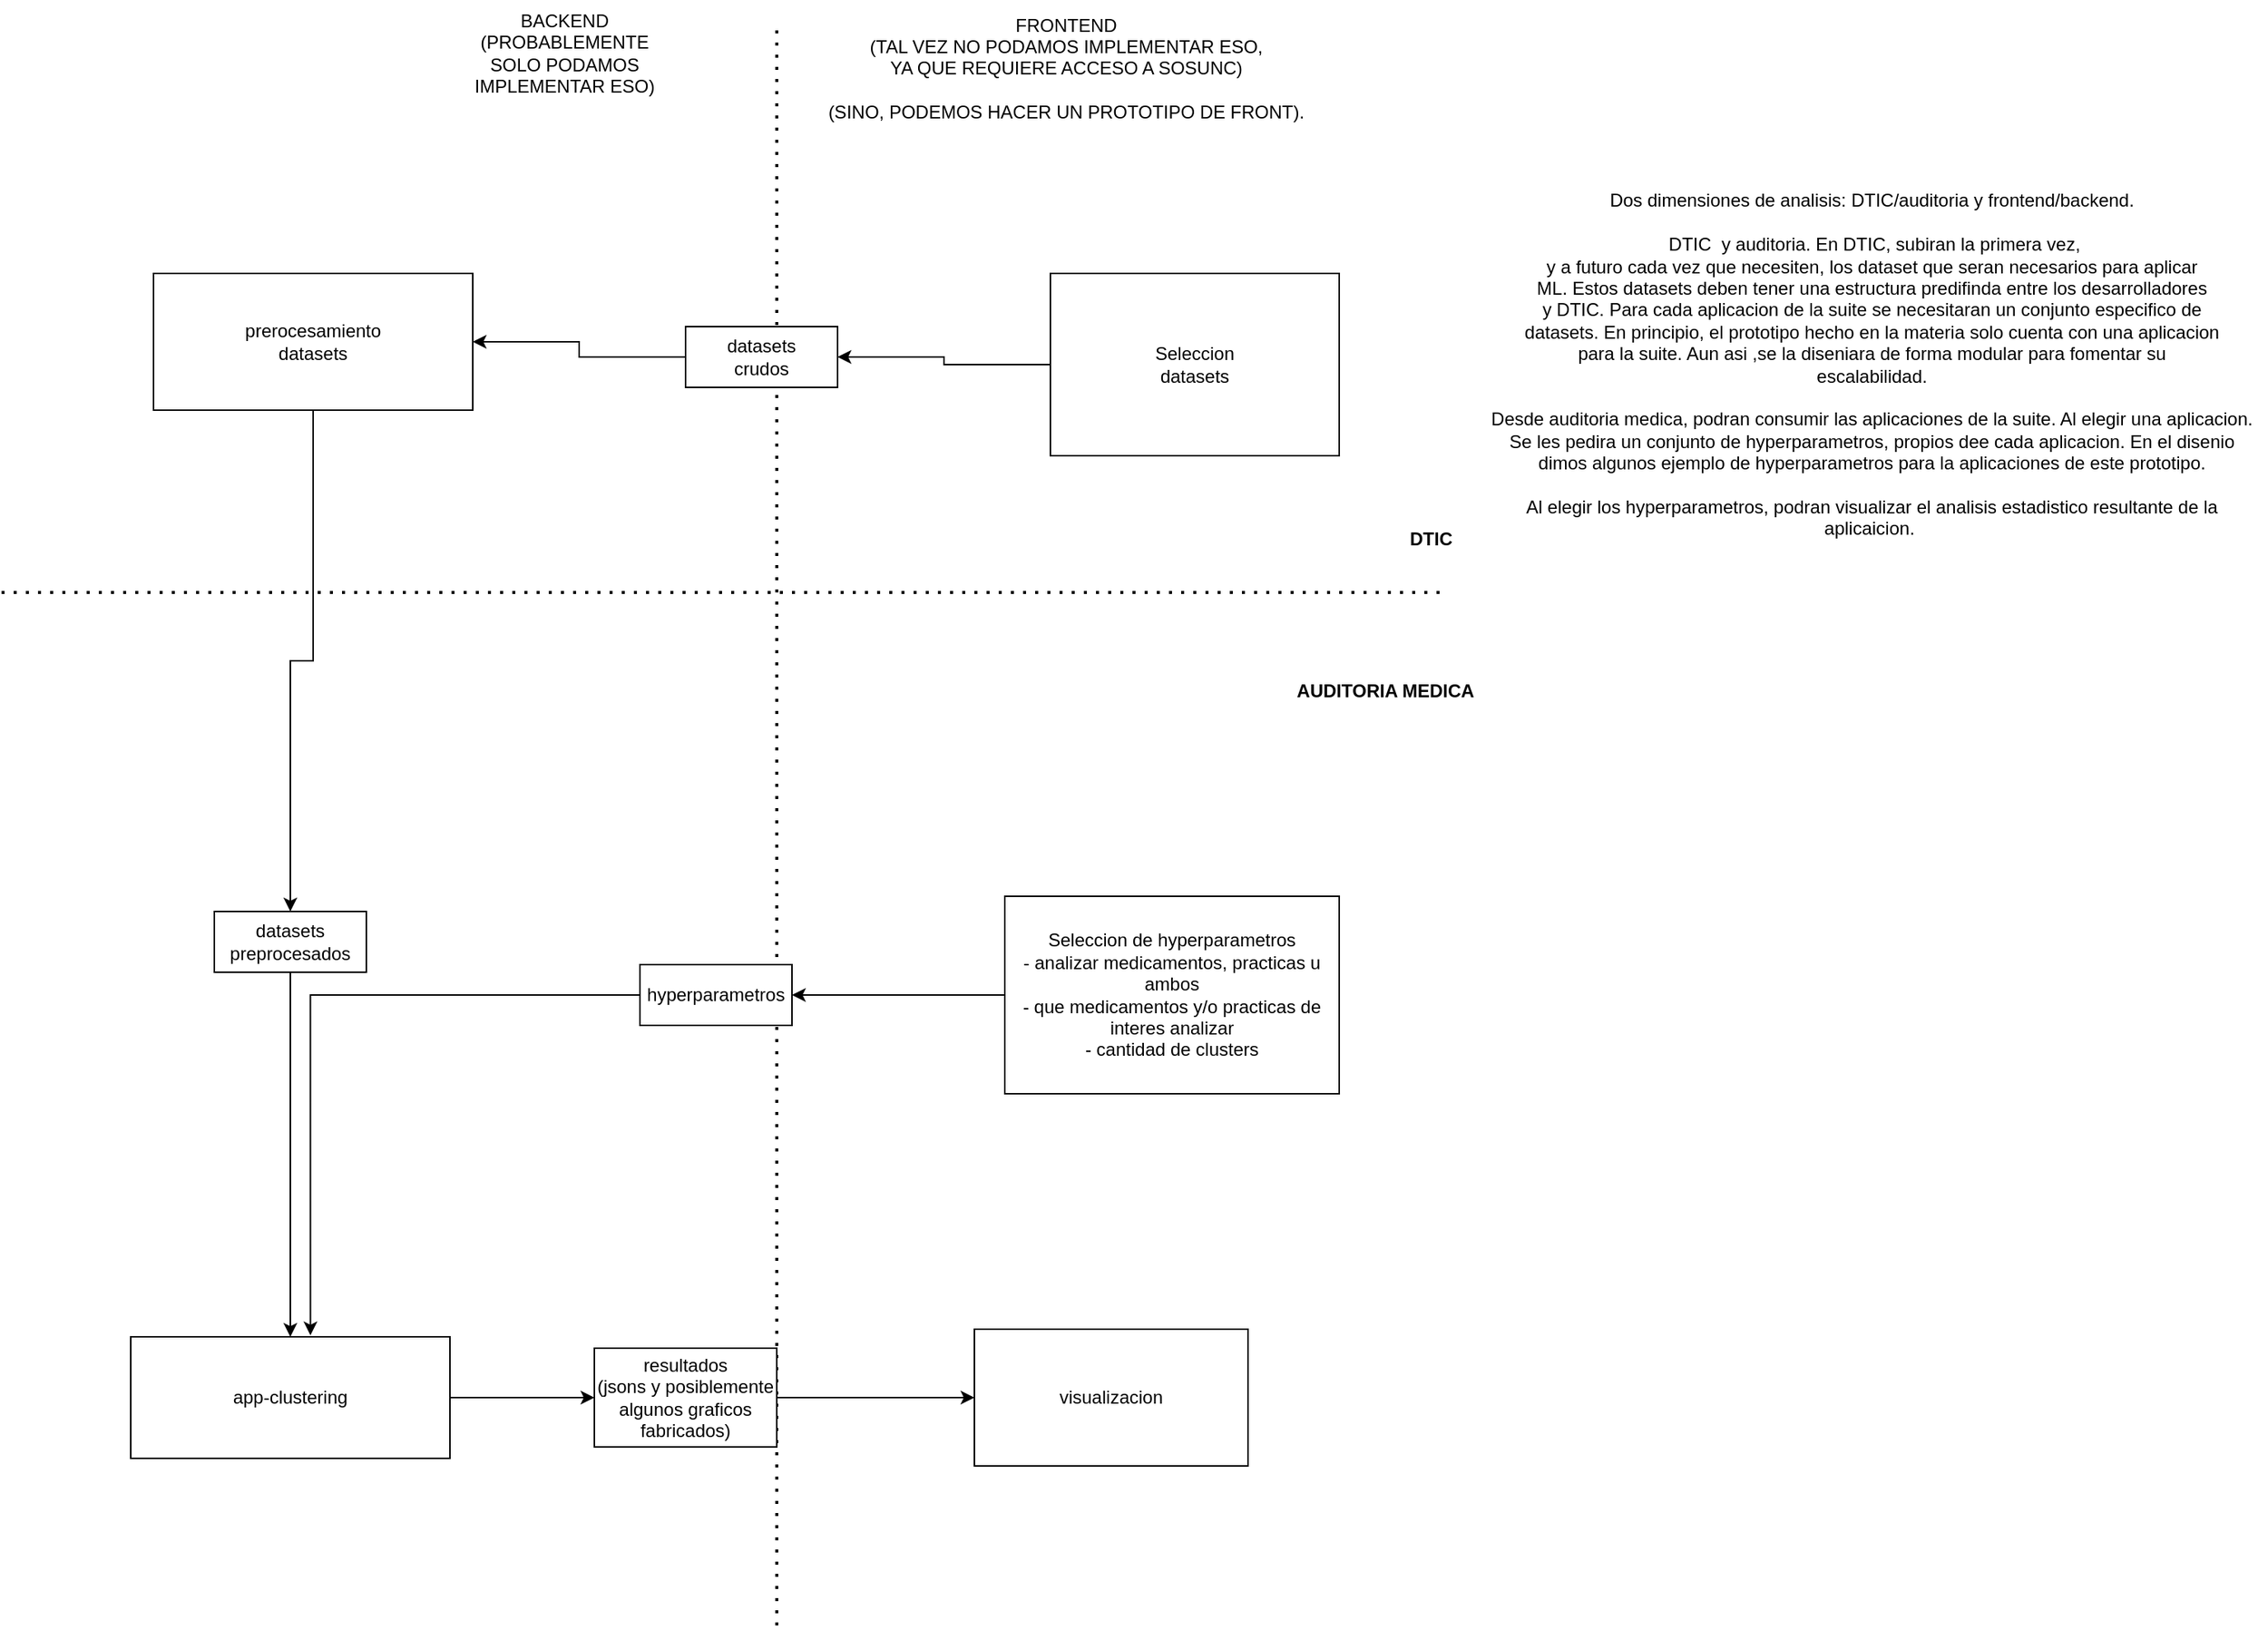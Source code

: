 <mxfile version="24.7.13">
  <diagram name="Página-1" id="gpKVvN9CuKya5Epck6a0">
    <mxGraphModel dx="722" dy="1556" grid="1" gridSize="10" guides="1" tooltips="1" connect="1" arrows="1" fold="1" page="1" pageScale="1" pageWidth="827" pageHeight="1169" math="0" shadow="0">
      <root>
        <mxCell id="0" />
        <mxCell id="1" parent="0" />
        <mxCell id="UAWNQgPJYfu6M1fQTLBm-67" value="" style="endArrow=none;dashed=1;html=1;dashPattern=1 3;strokeWidth=2;rounded=0;" edge="1" parent="1">
          <mxGeometry width="50" height="50" relative="1" as="geometry">
            <mxPoint x="930" y="780" as="sourcePoint" />
            <mxPoint x="930" y="-270" as="targetPoint" />
          </mxGeometry>
        </mxCell>
        <mxCell id="UAWNQgPJYfu6M1fQTLBm-72" style="edgeStyle=orthogonalEdgeStyle;rounded=0;orthogonalLoop=1;jettySize=auto;html=1;" edge="1" parent="1" source="UAWNQgPJYfu6M1fQTLBm-25" target="UAWNQgPJYfu6M1fQTLBm-71">
          <mxGeometry relative="1" as="geometry" />
        </mxCell>
        <mxCell id="UAWNQgPJYfu6M1fQTLBm-25" value="app-clustering" style="whiteSpace=wrap;html=1;align=center;" vertex="1" parent="1">
          <mxGeometry x="505" y="590" width="210" height="80" as="geometry" />
        </mxCell>
        <mxCell id="UAWNQgPJYfu6M1fQTLBm-55" style="edgeStyle=orthogonalEdgeStyle;rounded=0;orthogonalLoop=1;jettySize=auto;html=1;" edge="1" parent="1" source="UAWNQgPJYfu6M1fQTLBm-46" target="UAWNQgPJYfu6M1fQTLBm-54">
          <mxGeometry relative="1" as="geometry" />
        </mxCell>
        <mxCell id="UAWNQgPJYfu6M1fQTLBm-46" value="Seleccion&lt;div&gt;datasets&lt;/div&gt;" style="whiteSpace=wrap;html=1;align=center;" vertex="1" parent="1">
          <mxGeometry x="1110" y="-110" width="190" height="120" as="geometry" />
        </mxCell>
        <mxCell id="UAWNQgPJYfu6M1fQTLBm-49" value="visualizacion" style="whiteSpace=wrap;html=1;align=center;" vertex="1" parent="1">
          <mxGeometry x="1060" y="585" width="180" height="90" as="geometry" />
        </mxCell>
        <mxCell id="UAWNQgPJYfu6M1fQTLBm-58" style="edgeStyle=orthogonalEdgeStyle;rounded=0;orthogonalLoop=1;jettySize=auto;html=1;" edge="1" parent="1" source="UAWNQgPJYfu6M1fQTLBm-53" target="UAWNQgPJYfu6M1fQTLBm-57">
          <mxGeometry relative="1" as="geometry" />
        </mxCell>
        <mxCell id="UAWNQgPJYfu6M1fQTLBm-53" value="prerocesamiento&lt;div&gt;datasets&lt;/div&gt;" style="whiteSpace=wrap;html=1;align=center;" vertex="1" parent="1">
          <mxGeometry x="520" y="-110" width="210" height="90" as="geometry" />
        </mxCell>
        <mxCell id="UAWNQgPJYfu6M1fQTLBm-56" style="edgeStyle=orthogonalEdgeStyle;rounded=0;orthogonalLoop=1;jettySize=auto;html=1;" edge="1" parent="1" source="UAWNQgPJYfu6M1fQTLBm-54" target="UAWNQgPJYfu6M1fQTLBm-53">
          <mxGeometry relative="1" as="geometry" />
        </mxCell>
        <mxCell id="UAWNQgPJYfu6M1fQTLBm-54" value="datasets&lt;div&gt;crudos&lt;/div&gt;" style="whiteSpace=wrap;html=1;align=center;" vertex="1" parent="1">
          <mxGeometry x="870" y="-75" width="100" height="40" as="geometry" />
        </mxCell>
        <mxCell id="UAWNQgPJYfu6M1fQTLBm-63" style="edgeStyle=orthogonalEdgeStyle;rounded=0;orthogonalLoop=1;jettySize=auto;html=1;" edge="1" parent="1" source="UAWNQgPJYfu6M1fQTLBm-57" target="UAWNQgPJYfu6M1fQTLBm-25">
          <mxGeometry relative="1" as="geometry" />
        </mxCell>
        <mxCell id="UAWNQgPJYfu6M1fQTLBm-57" value="datasets&lt;div&gt;preprocesados&lt;/div&gt;" style="whiteSpace=wrap;html=1;align=center;" vertex="1" parent="1">
          <mxGeometry x="560" y="310" width="100" height="40" as="geometry" />
        </mxCell>
        <mxCell id="UAWNQgPJYfu6M1fQTLBm-61" style="edgeStyle=orthogonalEdgeStyle;rounded=0;orthogonalLoop=1;jettySize=auto;html=1;" edge="1" parent="1" source="UAWNQgPJYfu6M1fQTLBm-59" target="UAWNQgPJYfu6M1fQTLBm-60">
          <mxGeometry relative="1" as="geometry" />
        </mxCell>
        <mxCell id="UAWNQgPJYfu6M1fQTLBm-59" value="Seleccion de hyperparametros&lt;div&gt;&lt;span style=&quot;background-color: initial;&quot;&gt;- analizar medicamentos, practicas u ambos&lt;/span&gt;&lt;div&gt;- que medicamentos y/o practicas de interes analizar&lt;/div&gt;&lt;div&gt;- cantidad de clusters&lt;/div&gt;&lt;/div&gt;" style="whiteSpace=wrap;html=1;align=center;" vertex="1" parent="1">
          <mxGeometry x="1080" y="300" width="220" height="130" as="geometry" />
        </mxCell>
        <mxCell id="UAWNQgPJYfu6M1fQTLBm-60" value="hyperparametros" style="whiteSpace=wrap;html=1;align=center;" vertex="1" parent="1">
          <mxGeometry x="840" y="345" width="100" height="40" as="geometry" />
        </mxCell>
        <mxCell id="UAWNQgPJYfu6M1fQTLBm-62" style="edgeStyle=orthogonalEdgeStyle;rounded=0;orthogonalLoop=1;jettySize=auto;html=1;entryX=0.563;entryY=-0.012;entryDx=0;entryDy=0;entryPerimeter=0;" edge="1" parent="1" source="UAWNQgPJYfu6M1fQTLBm-60" target="UAWNQgPJYfu6M1fQTLBm-25">
          <mxGeometry relative="1" as="geometry" />
        </mxCell>
        <mxCell id="UAWNQgPJYfu6M1fQTLBm-64" value="" style="endArrow=none;dashed=1;html=1;dashPattern=1 3;strokeWidth=2;rounded=0;" edge="1" parent="1">
          <mxGeometry width="50" height="50" relative="1" as="geometry">
            <mxPoint x="420" y="100" as="sourcePoint" />
            <mxPoint x="1370" y="100" as="targetPoint" />
          </mxGeometry>
        </mxCell>
        <mxCell id="UAWNQgPJYfu6M1fQTLBm-65" value="&lt;b&gt;DTIC&lt;/b&gt;" style="text;html=1;align=center;verticalAlign=middle;resizable=0;points=[];autosize=1;strokeColor=none;fillColor=none;" vertex="1" parent="1">
          <mxGeometry x="1335" y="50" width="50" height="30" as="geometry" />
        </mxCell>
        <mxCell id="UAWNQgPJYfu6M1fQTLBm-66" value="&lt;b&gt;AUDITORIA MEDICA&lt;/b&gt;" style="text;html=1;align=center;verticalAlign=middle;resizable=0;points=[];autosize=1;strokeColor=none;fillColor=none;" vertex="1" parent="1">
          <mxGeometry x="1260" y="150" width="140" height="30" as="geometry" />
        </mxCell>
        <mxCell id="UAWNQgPJYfu6M1fQTLBm-68" value="FRONTEND&lt;div&gt;(TAL VEZ NO PODAMOS IMPLEMENTAR ESO,&lt;/div&gt;&lt;div&gt;YA QUE REQUIERE ACCESO A SOSUNC)&lt;/div&gt;&lt;div&gt;&lt;br&gt;&lt;/div&gt;&lt;div&gt;(SINO, PODEMOS HACER UN PROTOTIPO DE FRONT).&lt;/div&gt;" style="text;html=1;align=center;verticalAlign=middle;resizable=0;points=[];autosize=1;strokeColor=none;fillColor=none;" vertex="1" parent="1">
          <mxGeometry x="950" y="-290" width="340" height="90" as="geometry" />
        </mxCell>
        <mxCell id="UAWNQgPJYfu6M1fQTLBm-69" value="BACKEND&lt;div&gt;(PROBABLEMENTE&lt;/div&gt;&lt;div&gt;SOLO PODAMOS&lt;/div&gt;&lt;div&gt;IMPLEMENTAR ESO)&lt;/div&gt;" style="text;html=1;align=center;verticalAlign=middle;resizable=0;points=[];autosize=1;strokeColor=none;fillColor=none;" vertex="1" parent="1">
          <mxGeometry x="720" y="-290" width="140" height="70" as="geometry" />
        </mxCell>
        <mxCell id="UAWNQgPJYfu6M1fQTLBm-70" value="Dos dimensiones de analisis: DTIC/auditoria y frontend/backend.&lt;div&gt;&lt;br&gt;&lt;/div&gt;&lt;div&gt;&amp;nbsp;DTIC&amp;nbsp; y auditoria. En DTIC, subiran la primera vez,&lt;div&gt;y a futuro cada vez que necesiten, los dataset que seran necesarios para aplicar&lt;/div&gt;&lt;div&gt;ML. Estos datasets deben tener una estructura predifinda entre los desarrolladores&lt;/div&gt;&lt;div&gt;y DTIC. Para cada aplicacion de la suite se necesitaran un conjunto especifico de&lt;/div&gt;&lt;div&gt;datasets. En principio, el prototipo hecho en la materia solo cuenta con una aplicacion&lt;/div&gt;&lt;/div&gt;&lt;div&gt;para la suite. Aun asi ,se la diseniara de forma modular para fomentar su&lt;/div&gt;&lt;div&gt;escalabilidad.&lt;/div&gt;&lt;div&gt;&lt;br&gt;&lt;/div&gt;&lt;div&gt;Desde auditoria medica, podran consumir las aplicaciones de la suite. Al elegir una aplicacion.&lt;/div&gt;&lt;div&gt;Se les pedira un conjunto de hyperparametros, propios dee cada aplicacion. En el disenio&lt;/div&gt;&lt;div&gt;dimos algunos ejemplo de hyperparametros para la aplicaciones de este prototipo.&lt;/div&gt;&lt;div&gt;&lt;br&gt;&lt;/div&gt;&lt;div&gt;Al elegir los hyperparametros, podran visualizar el analisis estadistico resultante de la&lt;/div&gt;&lt;div&gt;aplicaicion.&amp;nbsp;&lt;/div&gt;" style="text;html=1;align=center;verticalAlign=middle;resizable=0;points=[];autosize=1;strokeColor=none;fillColor=none;" vertex="1" parent="1">
          <mxGeometry x="1390" y="-170" width="520" height="240" as="geometry" />
        </mxCell>
        <mxCell id="UAWNQgPJYfu6M1fQTLBm-73" style="edgeStyle=orthogonalEdgeStyle;rounded=0;orthogonalLoop=1;jettySize=auto;html=1;" edge="1" parent="1" source="UAWNQgPJYfu6M1fQTLBm-71" target="UAWNQgPJYfu6M1fQTLBm-49">
          <mxGeometry relative="1" as="geometry" />
        </mxCell>
        <mxCell id="UAWNQgPJYfu6M1fQTLBm-71" value="resultados&lt;div&gt;(jsons y posiblemente algunos graficos fabricados)&lt;/div&gt;" style="whiteSpace=wrap;html=1;align=center;" vertex="1" parent="1">
          <mxGeometry x="810" y="597.5" width="120" height="65" as="geometry" />
        </mxCell>
      </root>
    </mxGraphModel>
  </diagram>
</mxfile>
